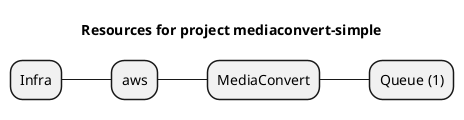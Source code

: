 @startmindmap
title Resources for project mediaconvert-simple
skinparam monochrome true
+ Infra
++ aws
+++ MediaConvert
++++ Queue (1)
@endmindmap